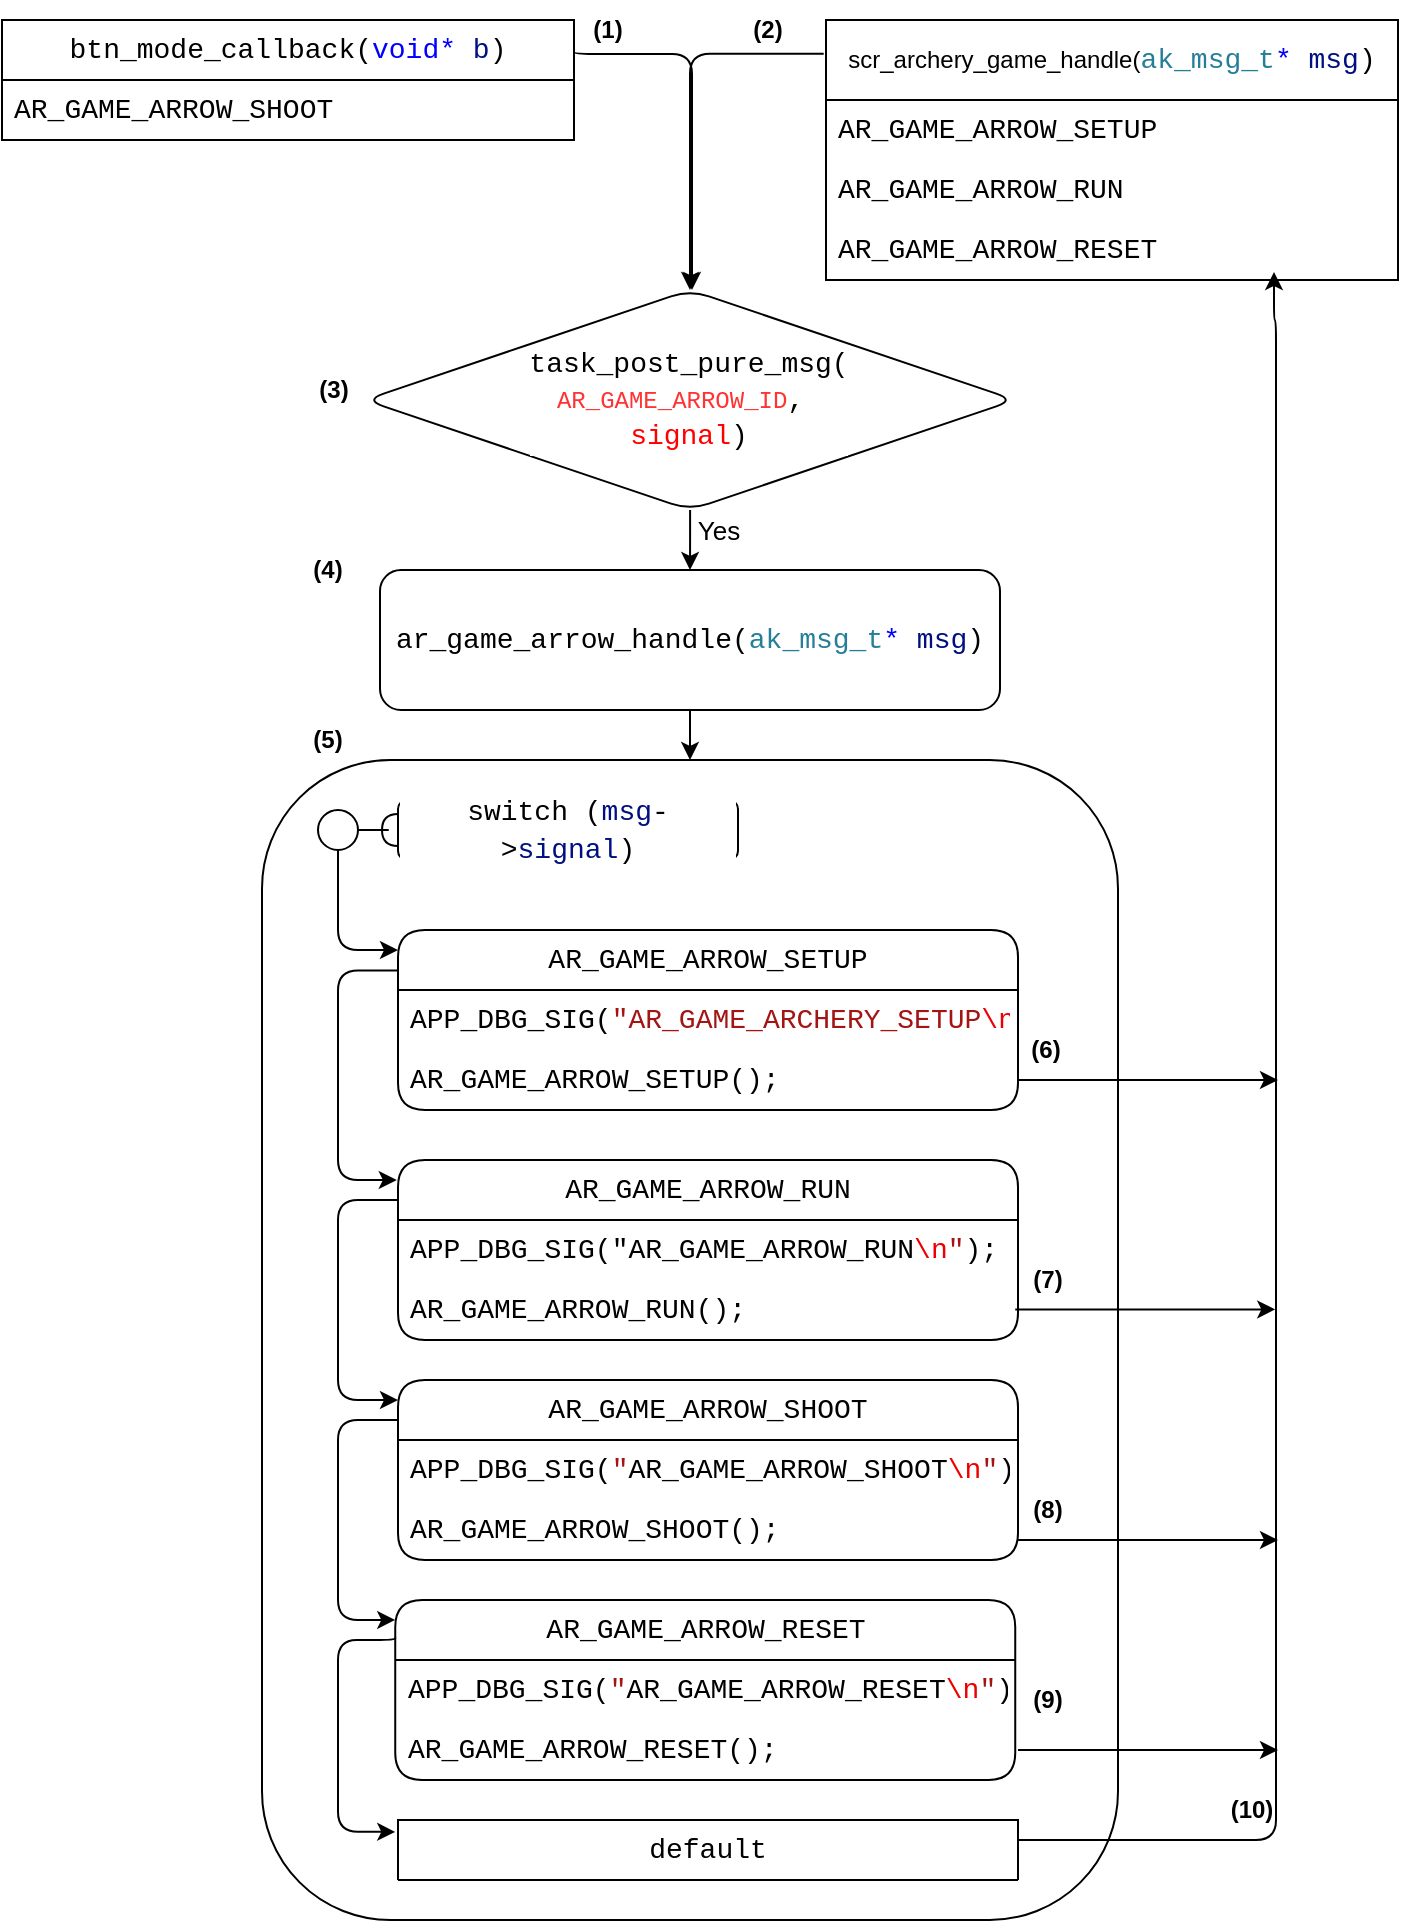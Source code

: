 <mxfile version="21.6.8" type="device">
  <diagram id="nouO39D6fWBCZYhUwF0h" name="Page-2">
    <mxGraphModel dx="1221" dy="622" grid="1" gridSize="10" guides="1" tooltips="1" connect="1" arrows="1" fold="1" page="1" pageScale="1" pageWidth="850" pageHeight="1100" math="0" shadow="0">
      <root>
        <mxCell id="0" />
        <mxCell id="1" parent="0" />
        <mxCell id="ybD7oZCUDaAa_JSzvex8-123" value="" style="edgeStyle=orthogonalEdgeStyle;rounded=1;orthogonalLoop=1;jettySize=auto;html=1;" parent="1" source="ybD7oZCUDaAa_JSzvex8-124" target="ybD7oZCUDaAa_JSzvex8-125" edge="1">
          <mxGeometry relative="1" as="geometry" />
        </mxCell>
        <mxCell id="ybD7oZCUDaAa_JSzvex8-124" value="&lt;div style=&quot;background-color: rgb(255, 255, 255); font-family: Consolas, &amp;quot;Courier New&amp;quot;, monospace; font-size: 14px; line-height: 19px;&quot;&gt;ar_game_arrow_handle(&lt;span style=&quot;color: #267f99;&quot;&gt;ak_msg_t&lt;/span&gt;&lt;span style=&quot;color: #0000ff;&quot;&gt;*&lt;/span&gt; &lt;span style=&quot;color: #001080;&quot;&gt;msg&lt;/span&gt;)&lt;/div&gt;" style="rounded=1;whiteSpace=wrap;html=1;fontSize=12;glass=0;strokeWidth=1;shadow=0;" parent="1" vertex="1">
          <mxGeometry x="259" y="315" width="310" height="70" as="geometry" />
        </mxCell>
        <mxCell id="ybD7oZCUDaAa_JSzvex8-125" value="" style="rounded=1;whiteSpace=wrap;html=1;fontSize=12;glass=0;strokeWidth=1;shadow=0;" parent="1" vertex="1">
          <mxGeometry x="200" y="410" width="428" height="580" as="geometry" />
        </mxCell>
        <mxCell id="ybD7oZCUDaAa_JSzvex8-126" value="" style="edgeStyle=orthogonalEdgeStyle;rounded=1;orthogonalLoop=1;jettySize=auto;html=1;exitX=0;exitY=0.225;exitDx=0;exitDy=0;exitPerimeter=0;entryX=-0.002;entryY=0.118;entryDx=0;entryDy=0;entryPerimeter=0;" parent="1" source="ybD7oZCUDaAa_JSzvex8-127" target="ybD7oZCUDaAa_JSzvex8-130" edge="1">
          <mxGeometry relative="1" as="geometry">
            <mxPoint x="258" y="665" as="targetPoint" />
            <Array as="points">
              <mxPoint x="238" y="515" />
              <mxPoint x="238" y="620" />
              <mxPoint x="267" y="620" />
            </Array>
          </mxGeometry>
        </mxCell>
        <mxCell id="ybD7oZCUDaAa_JSzvex8-127" value="&lt;div style=&quot;background-color: rgb(255, 255, 255); font-family: Consolas, &amp;quot;Courier New&amp;quot;, monospace; font-size: 14px; line-height: 19px;&quot;&gt;&lt;div style=&quot;line-height: 19px;&quot;&gt;&lt;div style=&quot;line-height: 19px;&quot;&gt;AR_GAME_ARROW_SETUP&lt;/div&gt;&lt;/div&gt;&lt;/div&gt;" style="swimlane;fontStyle=0;childLayout=stackLayout;horizontal=1;startSize=30;horizontalStack=0;resizeParent=1;resizeParentMax=0;resizeLast=0;collapsible=1;marginBottom=0;whiteSpace=wrap;html=1;rounded=1;" parent="1" vertex="1">
          <mxGeometry x="268" y="495" width="310" height="90" as="geometry" />
        </mxCell>
        <mxCell id="ybD7oZCUDaAa_JSzvex8-128" value="&lt;div style=&quot;background-color: rgb(255, 255, 255); font-family: Consolas, &amp;quot;Courier New&amp;quot;, monospace; font-size: 14px; line-height: 19px;&quot;&gt;&lt;div style=&quot;line-height: 19px;&quot;&gt;&lt;div style=&quot;line-height: 19px;&quot;&gt;APP_DBG_SIG(&lt;span style=&quot;color: #a31515;&quot;&gt;&quot;AR_GAME_ARCHERY_SETUP&lt;/span&gt;&lt;span style=&quot;color: #ee0000;&quot;&gt;\n&lt;/span&gt;&lt;span style=&quot;color: #a31515;&quot;&gt;&quot;&lt;/span&gt;);&lt;/div&gt;&lt;/div&gt;&lt;/div&gt;" style="text;strokeColor=none;fillColor=none;align=left;verticalAlign=middle;spacingLeft=4;spacingRight=4;overflow=hidden;points=[[0,0.5],[1,0.5]];portConstraint=eastwest;rotatable=0;whiteSpace=wrap;html=1;rounded=1;" parent="ybD7oZCUDaAa_JSzvex8-127" vertex="1">
          <mxGeometry y="30" width="310" height="30" as="geometry" />
        </mxCell>
        <mxCell id="ybD7oZCUDaAa_JSzvex8-129" value="&lt;div style=&quot;background-color: rgb(255, 255, 255); font-family: Consolas, &amp;quot;Courier New&amp;quot;, monospace; font-size: 14px; line-height: 19px;&quot;&gt;&lt;div style=&quot;line-height: 19px;&quot;&gt;&lt;div style=&quot;line-height: 19px;&quot;&gt;&lt;div style=&quot;line-height: 19px;&quot;&gt;AR_GAME_ARROW_SETUP();&lt;/div&gt;&lt;/div&gt;&lt;/div&gt;&lt;/div&gt;" style="text;strokeColor=none;fillColor=none;align=left;verticalAlign=middle;spacingLeft=4;spacingRight=4;overflow=hidden;points=[[0,0.5],[1,0.5]];portConstraint=eastwest;rotatable=0;whiteSpace=wrap;html=1;rounded=1;" parent="ybD7oZCUDaAa_JSzvex8-127" vertex="1">
          <mxGeometry y="60" width="310" height="30" as="geometry" />
        </mxCell>
        <mxCell id="ybD7oZCUDaAa_JSzvex8-130" value="&lt;div style=&quot;background-color: rgb(255, 255, 255); font-family: Consolas, &amp;quot;Courier New&amp;quot;, monospace; font-size: 14px; line-height: 19px;&quot;&gt;&lt;div style=&quot;line-height: 19px;&quot;&gt;&lt;div style=&quot;line-height: 19px;&quot;&gt;AR_GAME_ARROW_RUN&lt;br&gt;&lt;/div&gt;&lt;/div&gt;&lt;/div&gt;" style="swimlane;fontStyle=0;childLayout=stackLayout;horizontal=1;startSize=30;horizontalStack=0;resizeParent=1;resizeParentMax=0;resizeLast=0;collapsible=1;marginBottom=0;whiteSpace=wrap;html=1;rounded=1;" parent="1" vertex="1">
          <mxGeometry x="268" y="610" width="310" height="90" as="geometry" />
        </mxCell>
        <mxCell id="ybD7oZCUDaAa_JSzvex8-131" value="&lt;div style=&quot;background-color: rgb(255, 255, 255); font-family: Consolas, &amp;quot;Courier New&amp;quot;, monospace; font-size: 14px; line-height: 19px;&quot;&gt;&lt;div style=&quot;line-height: 19px;&quot;&gt;&lt;div style=&quot;line-height: 19px;&quot;&gt;&lt;div style=&quot;line-height: 19px;&quot;&gt;APP_DBG_SIG(&quot;AR_GAME_ARROW_RUN&lt;span style=&quot;border-color: var(--border-color); color: rgb(238, 0, 0);&quot;&gt;\n&lt;/span&gt;&lt;span style=&quot;border-color: var(--border-color); color: rgb(163, 21, 21);&quot;&gt;&quot;&lt;/span&gt;);&lt;br&gt;&lt;/div&gt;&lt;/div&gt;&lt;/div&gt;&lt;/div&gt;" style="text;strokeColor=none;fillColor=none;align=left;verticalAlign=middle;spacingLeft=4;spacingRight=4;overflow=hidden;points=[[0,0.5],[1,0.5]];portConstraint=eastwest;rotatable=0;whiteSpace=wrap;html=1;rounded=1;" parent="ybD7oZCUDaAa_JSzvex8-130" vertex="1">
          <mxGeometry y="30" width="310" height="30" as="geometry" />
        </mxCell>
        <mxCell id="ybD7oZCUDaAa_JSzvex8-132" value="&lt;div style=&quot;background-color: rgb(255, 255, 255); font-family: Consolas, &amp;quot;Courier New&amp;quot;, monospace; font-size: 14px; line-height: 19px;&quot;&gt;&lt;div style=&quot;line-height: 19px;&quot;&gt;&lt;div style=&quot;line-height: 19px;&quot;&gt;&lt;div style=&quot;line-height: 19px;&quot;&gt;&lt;div style=&quot;line-height: 19px;&quot;&gt;&lt;div style=&quot;line-height: 19px;&quot;&gt;AR_GAME_ARROW_RUN();&lt;/div&gt;&lt;/div&gt;&lt;/div&gt;&lt;/div&gt;&lt;/div&gt;&lt;/div&gt;" style="text;strokeColor=none;fillColor=none;align=left;verticalAlign=middle;spacingLeft=4;spacingRight=4;overflow=hidden;points=[[0,0.5],[1,0.5]];portConstraint=eastwest;rotatable=0;whiteSpace=wrap;html=1;rounded=1;" parent="ybD7oZCUDaAa_JSzvex8-130" vertex="1">
          <mxGeometry y="60" width="310" height="30" as="geometry" />
        </mxCell>
        <mxCell id="ybD7oZCUDaAa_JSzvex8-133" value="&lt;div style=&quot;background-color: rgb(255, 255, 255); font-family: Consolas, &amp;quot;Courier New&amp;quot;, monospace; font-size: 14px; line-height: 19px;&quot;&gt;&lt;div style=&quot;line-height: 19px;&quot;&gt;&lt;div style=&quot;line-height: 19px;&quot;&gt;&lt;div style=&quot;line-height: 19px;&quot;&gt;&lt;div style=&quot;line-height: 19px;&quot;&gt;AR_GAME_ARROW_SHOOT&lt;/div&gt;&lt;/div&gt;&lt;/div&gt;&lt;/div&gt;&lt;/div&gt;" style="swimlane;fontStyle=0;childLayout=stackLayout;horizontal=1;startSize=30;horizontalStack=0;resizeParent=1;resizeParentMax=0;resizeLast=0;collapsible=1;marginBottom=0;whiteSpace=wrap;html=1;rounded=1;" parent="1" vertex="1">
          <mxGeometry x="268" y="720" width="310" height="90" as="geometry" />
        </mxCell>
        <mxCell id="ybD7oZCUDaAa_JSzvex8-134" value="&lt;div style=&quot;background-color: rgb(255, 255, 255); font-family: Consolas, &amp;quot;Courier New&amp;quot;, monospace; font-size: 14px; line-height: 19px;&quot;&gt;&lt;div style=&quot;line-height: 19px;&quot;&gt;&lt;div style=&quot;line-height: 19px;&quot;&gt;&lt;div style=&quot;line-height: 19px;&quot;&gt;APP_DBG_SIG(&lt;span style=&quot;color: #a31515;&quot;&gt;&quot;&lt;/span&gt;AR_GAME_ARROW_SHOOT&lt;span style=&quot;color: rgb(238, 0, 0);&quot;&gt;\n&lt;/span&gt;&lt;span style=&quot;color: rgb(163, 21, 21);&quot;&gt;&quot;&lt;/span&gt;);&lt;br&gt;&lt;/div&gt;&lt;/div&gt;&lt;/div&gt;&lt;/div&gt;" style="text;strokeColor=none;fillColor=none;align=left;verticalAlign=middle;spacingLeft=4;spacingRight=4;overflow=hidden;points=[[0,0.5],[1,0.5]];portConstraint=eastwest;rotatable=0;whiteSpace=wrap;html=1;rounded=1;" parent="ybD7oZCUDaAa_JSzvex8-133" vertex="1">
          <mxGeometry y="30" width="310" height="30" as="geometry" />
        </mxCell>
        <mxCell id="ybD7oZCUDaAa_JSzvex8-135" value="&lt;div style=&quot;background-color: rgb(255, 255, 255); font-family: Consolas, &amp;quot;Courier New&amp;quot;, monospace; font-size: 14px; line-height: 19px;&quot;&gt;&lt;div style=&quot;line-height: 19px;&quot;&gt;&lt;div style=&quot;line-height: 19px;&quot;&gt;&lt;div style=&quot;line-height: 19px;&quot;&gt;AR_GAME_ARROW_SHOOT();&lt;/div&gt;&lt;/div&gt;&lt;/div&gt;&lt;/div&gt;" style="text;strokeColor=none;fillColor=none;align=left;verticalAlign=middle;spacingLeft=4;spacingRight=4;overflow=hidden;points=[[0,0.5],[1,0.5]];portConstraint=eastwest;rotatable=0;whiteSpace=wrap;html=1;rounded=1;" parent="ybD7oZCUDaAa_JSzvex8-133" vertex="1">
          <mxGeometry y="60" width="310" height="30" as="geometry" />
        </mxCell>
        <mxCell id="ybD7oZCUDaAa_JSzvex8-136" value="&lt;div style=&quot;background-color: rgb(255, 255, 255); font-family: Consolas, &amp;quot;Courier New&amp;quot;, monospace; font-size: 14px; line-height: 19px;&quot;&gt;&lt;div style=&quot;line-height: 19px;&quot;&gt;&lt;div style=&quot;line-height: 19px;&quot;&gt;&lt;div style=&quot;line-height: 19px;&quot;&gt;AR_GAME_ARROW_RESET&lt;/div&gt;&lt;/div&gt;&lt;/div&gt;&lt;/div&gt;" style="swimlane;fontStyle=0;childLayout=stackLayout;horizontal=1;startSize=30;horizontalStack=0;resizeParent=1;resizeParentMax=0;resizeLast=0;collapsible=1;marginBottom=0;whiteSpace=wrap;html=1;rounded=1;" parent="1" vertex="1">
          <mxGeometry x="266.62" y="830" width="310" height="90" as="geometry" />
        </mxCell>
        <mxCell id="ybD7oZCUDaAa_JSzvex8-137" value="&lt;div style=&quot;background-color: rgb(255, 255, 255); font-family: Consolas, &amp;quot;Courier New&amp;quot;, monospace; font-size: 14px; line-height: 19px;&quot;&gt;&lt;div style=&quot;line-height: 19px;&quot;&gt;&lt;div style=&quot;line-height: 19px;&quot;&gt;APP_DBG_SIG(&lt;span style=&quot;color: #a31515;&quot;&gt;&quot;&lt;/span&gt;AR_GAME_ARROW_RESET&lt;span style=&quot;color: rgb(238, 0, 0);&quot;&gt;\n&lt;/span&gt;&lt;span style=&quot;color: rgb(163, 21, 21);&quot;&gt;&quot;&lt;/span&gt;);&lt;br&gt;&lt;/div&gt;&lt;/div&gt;&lt;/div&gt;" style="text;strokeColor=none;fillColor=none;align=left;verticalAlign=middle;spacingLeft=4;spacingRight=4;overflow=hidden;points=[[0,0.5],[1,0.5]];portConstraint=eastwest;rotatable=0;whiteSpace=wrap;html=1;rounded=1;" parent="ybD7oZCUDaAa_JSzvex8-136" vertex="1">
          <mxGeometry y="30" width="310" height="30" as="geometry" />
        </mxCell>
        <mxCell id="ybD7oZCUDaAa_JSzvex8-138" value="&lt;div style=&quot;background-color: rgb(255, 255, 255); font-family: Consolas, &amp;quot;Courier New&amp;quot;, monospace; font-size: 14px; line-height: 19px;&quot;&gt;&lt;div style=&quot;line-height: 19px;&quot;&gt;&lt;div style=&quot;line-height: 19px;&quot;&gt;&lt;div style=&quot;line-height: 19px;&quot;&gt;AR_GAME_ARROW_RESET();&lt;/div&gt;&lt;/div&gt;&lt;/div&gt;&lt;/div&gt;" style="text;strokeColor=none;fillColor=none;align=left;verticalAlign=middle;spacingLeft=4;spacingRight=4;overflow=hidden;points=[[0,0.5],[1,0.5]];portConstraint=eastwest;rotatable=0;whiteSpace=wrap;html=1;rounded=1;" parent="ybD7oZCUDaAa_JSzvex8-136" vertex="1">
          <mxGeometry y="60" width="310" height="30" as="geometry" />
        </mxCell>
        <mxCell id="ybD7oZCUDaAa_JSzvex8-142" value="" style="edgeStyle=orthogonalEdgeStyle;rounded=1;orthogonalLoop=1;jettySize=auto;html=1;" parent="1" source="ybD7oZCUDaAa_JSzvex8-159" target="ybD7oZCUDaAa_JSzvex8-124" edge="1">
          <mxGeometry relative="1" as="geometry" />
        </mxCell>
        <mxCell id="ybD7oZCUDaAa_JSzvex8-143" value="&lt;font style=&quot;font-size: 13px;&quot;&gt;Yes&lt;/font&gt;" style="edgeLabel;html=1;align=center;verticalAlign=middle;resizable=0;points=[];rounded=1;" parent="ybD7oZCUDaAa_JSzvex8-142" vertex="1" connectable="0">
          <mxGeometry x="-0.072" y="1" relative="1" as="geometry">
            <mxPoint x="13" y="-4" as="offset" />
          </mxGeometry>
        </mxCell>
        <mxCell id="ybD7oZCUDaAa_JSzvex8-144" value="" style="edgeStyle=orthogonalEdgeStyle;rounded=1;orthogonalLoop=1;jettySize=auto;html=1;endArrow=halfCircle;endFill=0;" parent="1" source="ybD7oZCUDaAa_JSzvex8-146" target="ybD7oZCUDaAa_JSzvex8-147" edge="1">
          <mxGeometry relative="1" as="geometry" />
        </mxCell>
        <mxCell id="ybD7oZCUDaAa_JSzvex8-145" value="" style="edgeStyle=orthogonalEdgeStyle;rounded=1;orthogonalLoop=1;jettySize=auto;html=1;" parent="1" source="ybD7oZCUDaAa_JSzvex8-146" edge="1">
          <mxGeometry relative="1" as="geometry">
            <mxPoint x="268" y="505" as="targetPoint" />
            <Array as="points">
              <mxPoint x="238" y="505" />
            </Array>
          </mxGeometry>
        </mxCell>
        <mxCell id="ybD7oZCUDaAa_JSzvex8-146" value="" style="ellipse;whiteSpace=wrap;html=1;rounded=1;" parent="1" vertex="1">
          <mxGeometry x="228" y="435" width="20" height="20" as="geometry" />
        </mxCell>
        <mxCell id="ybD7oZCUDaAa_JSzvex8-147" value="&lt;div style=&quot;background-color: rgb(255, 255, 255); font-family: Consolas, &amp;quot;Courier New&amp;quot;, monospace; font-size: 14px; line-height: 19px;&quot;&gt;switch (&lt;span style=&quot;color: #001080;&quot;&gt;msg&lt;/span&gt;-&amp;gt;&lt;font color=&quot;#001080&quot;&gt;signal&lt;/font&gt;)&lt;/div&gt;" style="whiteSpace=wrap;html=1;rounded=1;" parent="1" vertex="1">
          <mxGeometry x="268" y="430" width="170" height="30" as="geometry" />
        </mxCell>
        <mxCell id="ybD7oZCUDaAa_JSzvex8-148" value="" style="edgeStyle=orthogonalEdgeStyle;rounded=1;orthogonalLoop=1;jettySize=auto;html=1;entryX=0;entryY=0.116;entryDx=0;entryDy=0;entryPerimeter=0;" parent="1" target="ybD7oZCUDaAa_JSzvex8-133" edge="1">
          <mxGeometry relative="1" as="geometry">
            <mxPoint x="268" y="630" as="sourcePoint" />
            <mxPoint x="248" y="735" as="targetPoint" />
            <Array as="points">
              <mxPoint x="238" y="630" />
              <mxPoint x="238" y="730" />
              <mxPoint x="268" y="730" />
            </Array>
          </mxGeometry>
        </mxCell>
        <mxCell id="ybD7oZCUDaAa_JSzvex8-149" value="" style="edgeStyle=orthogonalEdgeStyle;rounded=1;orthogonalLoop=1;jettySize=auto;html=1;entryX=0;entryY=0.111;entryDx=0;entryDy=0;entryPerimeter=0;exitX=0;exitY=0.222;exitDx=0;exitDy=0;exitPerimeter=0;" parent="1" source="ybD7oZCUDaAa_JSzvex8-133" target="ybD7oZCUDaAa_JSzvex8-136" edge="1">
          <mxGeometry relative="1" as="geometry">
            <mxPoint x="258" y="745" as="sourcePoint" />
            <mxPoint x="267" y="804.5" as="targetPoint" />
            <Array as="points">
              <mxPoint x="238" y="740" />
              <mxPoint x="238" y="840" />
            </Array>
          </mxGeometry>
        </mxCell>
        <mxCell id="ybD7oZCUDaAa_JSzvex8-150" value="" style="edgeStyle=orthogonalEdgeStyle;rounded=1;orthogonalLoop=1;jettySize=auto;html=1;entryX=0;entryY=0.066;entryDx=0;entryDy=0;entryPerimeter=0;exitX=0;exitY=0.209;exitDx=0;exitDy=0;exitPerimeter=0;" parent="1" source="ybD7oZCUDaAa_JSzvex8-136" edge="1">
          <mxGeometry relative="1" as="geometry">
            <mxPoint x="258" y="845" as="sourcePoint" />
            <mxPoint x="266.62" y="945.94" as="targetPoint" />
            <Array as="points">
              <mxPoint x="267" y="850" />
              <mxPoint x="238" y="850" />
              <mxPoint x="238" y="946" />
            </Array>
          </mxGeometry>
        </mxCell>
        <mxCell id="ybD7oZCUDaAa_JSzvex8-152" value="" style="edgeStyle=orthogonalEdgeStyle;rounded=1;orthogonalLoop=1;jettySize=auto;html=1;" parent="1" source="ybD7oZCUDaAa_JSzvex8-153" edge="1">
          <mxGeometry relative="1" as="geometry">
            <mxPoint x="706" y="166" as="targetPoint" />
            <Array as="points">
              <mxPoint x="707" y="950" />
              <mxPoint x="707" y="190" />
              <mxPoint x="706" y="190" />
            </Array>
          </mxGeometry>
        </mxCell>
        <mxCell id="ybD7oZCUDaAa_JSzvex8-153" value="&lt;div style=&quot;background-color: rgb(255, 255, 255); font-family: Consolas, &amp;quot;Courier New&amp;quot;, monospace; font-size: 14px; line-height: 19px;&quot;&gt;&lt;div style=&quot;line-height: 19px;&quot;&gt;&lt;div style=&quot;line-height: 19px;&quot;&gt;&lt;div style=&quot;line-height: 19px;&quot;&gt;&lt;div style=&quot;line-height: 19px;&quot;&gt;default&lt;/div&gt;&lt;/div&gt;&lt;/div&gt;&lt;/div&gt;&lt;/div&gt;" style="swimlane;fontStyle=0;childLayout=stackLayout;horizontal=1;startSize=30;horizontalStack=0;resizeParent=1;resizeParentMax=0;resizeLast=0;collapsible=1;marginBottom=0;whiteSpace=wrap;html=1;rounded=1;" parent="1" vertex="1">
          <mxGeometry x="268" y="940" width="310" height="30" as="geometry" />
        </mxCell>
        <mxCell id="ybD7oZCUDaAa_JSzvex8-154" value="" style="edgeStyle=orthogonalEdgeStyle;rounded=1;orthogonalLoop=1;jettySize=auto;html=1;entryX=0.5;entryY=0;entryDx=0;entryDy=0;exitX=-0.004;exitY=0.13;exitDx=0;exitDy=0;exitPerimeter=0;" parent="1" source="ybD7oZCUDaAa_JSzvex8-170" target="ybD7oZCUDaAa_JSzvex8-159" edge="1">
          <mxGeometry relative="1" as="geometry">
            <mxPoint x="414" y="185" as="targetPoint" />
            <Array as="points">
              <mxPoint x="414" y="57" />
            </Array>
            <mxPoint x="482.0" y="135" as="sourcePoint" />
          </mxGeometry>
        </mxCell>
        <mxCell id="ybD7oZCUDaAa_JSzvex8-155" value="" style="edgeStyle=orthogonalEdgeStyle;rounded=1;orthogonalLoop=1;jettySize=auto;html=1;" parent="1" edge="1">
          <mxGeometry relative="1" as="geometry">
            <mxPoint x="578" y="905" as="sourcePoint" />
            <mxPoint x="708" y="905" as="targetPoint" />
          </mxGeometry>
        </mxCell>
        <mxCell id="ybD7oZCUDaAa_JSzvex8-156" value="" style="edgeStyle=orthogonalEdgeStyle;rounded=1;orthogonalLoop=1;jettySize=auto;html=1;" parent="1" edge="1">
          <mxGeometry relative="1" as="geometry">
            <mxPoint x="578" y="800" as="sourcePoint" />
            <mxPoint x="708" y="800" as="targetPoint" />
          </mxGeometry>
        </mxCell>
        <mxCell id="ybD7oZCUDaAa_JSzvex8-157" value="" style="edgeStyle=orthogonalEdgeStyle;rounded=1;orthogonalLoop=1;jettySize=auto;html=1;" parent="1" edge="1">
          <mxGeometry relative="1" as="geometry">
            <mxPoint x="576.62" y="684.7" as="sourcePoint" />
            <mxPoint x="706.62" y="684.7" as="targetPoint" />
          </mxGeometry>
        </mxCell>
        <mxCell id="ybD7oZCUDaAa_JSzvex8-158" value="" style="edgeStyle=orthogonalEdgeStyle;rounded=1;orthogonalLoop=1;jettySize=auto;html=1;" parent="1" edge="1">
          <mxGeometry relative="1" as="geometry">
            <mxPoint x="578" y="570" as="sourcePoint" />
            <mxPoint x="708" y="570" as="targetPoint" />
          </mxGeometry>
        </mxCell>
        <mxCell id="ybD7oZCUDaAa_JSzvex8-159" value="&lt;div style=&quot;background-color: rgb(255, 255, 255); font-family: Consolas, &amp;quot;Courier New&amp;quot;, monospace; font-size: 14px; line-height: 19px;&quot;&gt;task_post_pure_msg(&lt;/div&gt;&lt;font face=&quot;Consolas, Courier New, monospace&quot; color=&quot;#ff3333&quot;&gt;AR_GAME_ARROW_ID&lt;/font&gt;&lt;span style=&quot;background-color: rgb(255, 255, 255); font-family: Consolas, &amp;quot;Courier New&amp;quot;, monospace; font-size: 14px;&quot;&gt;,&amp;nbsp;&lt;/span&gt;&lt;font face=&quot;Consolas, Courier New, monospace&quot; color=&quot;#ff3333&quot;&gt;&lt;br&gt;&lt;/font&gt;&lt;div style=&quot;background-color: rgb(255, 255, 255); font-family: Consolas, &amp;quot;Courier New&amp;quot;, monospace; font-size: 14px; line-height: 19px;&quot;&gt;&lt;font color=&quot;#ff0000&quot;&gt;signal&lt;/font&gt;)&lt;/div&gt;" style="rhombus;whiteSpace=wrap;html=1;rounded=1;" parent="1" vertex="1">
          <mxGeometry x="251.37" y="175" width="325.25" height="110" as="geometry" />
        </mxCell>
        <mxCell id="ybD7oZCUDaAa_JSzvex8-160" value="&lt;b&gt;(1)&lt;/b&gt;" style="text;html=1;strokeColor=none;fillColor=none;align=center;verticalAlign=middle;whiteSpace=wrap;rounded=0;" parent="1" vertex="1">
          <mxGeometry x="358" y="30" width="30" height="30" as="geometry" />
        </mxCell>
        <mxCell id="ybD7oZCUDaAa_JSzvex8-162" value="&lt;b&gt;(2)&lt;/b&gt;" style="text;html=1;strokeColor=none;fillColor=none;align=center;verticalAlign=middle;whiteSpace=wrap;rounded=0;" parent="1" vertex="1">
          <mxGeometry x="438" y="30" width="30" height="30" as="geometry" />
        </mxCell>
        <mxCell id="ybD7oZCUDaAa_JSzvex8-163" value="&lt;b&gt;(3)&lt;/b&gt;" style="text;html=1;strokeColor=none;fillColor=none;align=center;verticalAlign=middle;whiteSpace=wrap;rounded=0;" parent="1" vertex="1">
          <mxGeometry x="221.37" y="210" width="30" height="30" as="geometry" />
        </mxCell>
        <mxCell id="ybD7oZCUDaAa_JSzvex8-164" value="&lt;b&gt;(6)&lt;/b&gt;" style="text;html=1;strokeColor=none;fillColor=none;align=center;verticalAlign=middle;whiteSpace=wrap;rounded=0;" parent="1" vertex="1">
          <mxGeometry x="576.62" y="540" width="30" height="30" as="geometry" />
        </mxCell>
        <mxCell id="ybD7oZCUDaAa_JSzvex8-165" value="&lt;b&gt;(7)&lt;/b&gt;" style="text;html=1;strokeColor=none;fillColor=none;align=center;verticalAlign=middle;whiteSpace=wrap;rounded=0;" parent="1" vertex="1">
          <mxGeometry x="578" y="650" width="30" height="40" as="geometry" />
        </mxCell>
        <mxCell id="ybD7oZCUDaAa_JSzvex8-166" value="&lt;b&gt;(8)&lt;/b&gt;" style="text;html=1;strokeColor=none;fillColor=none;align=center;verticalAlign=middle;whiteSpace=wrap;rounded=0;" parent="1" vertex="1">
          <mxGeometry x="578" y="770" width="30" height="30" as="geometry" />
        </mxCell>
        <mxCell id="ybD7oZCUDaAa_JSzvex8-167" value="&lt;b&gt;(9)&lt;/b&gt;" style="text;html=1;strokeColor=none;fillColor=none;align=center;verticalAlign=middle;whiteSpace=wrap;rounded=0;" parent="1" vertex="1">
          <mxGeometry x="578" y="865" width="30" height="30" as="geometry" />
        </mxCell>
        <mxCell id="ybD7oZCUDaAa_JSzvex8-169" value="&lt;b&gt;(10)&lt;/b&gt;" style="text;html=1;strokeColor=none;fillColor=none;align=center;verticalAlign=middle;whiteSpace=wrap;rounded=0;" parent="1" vertex="1">
          <mxGeometry x="680" y="920" width="30" height="30" as="geometry" />
        </mxCell>
        <mxCell id="ybD7oZCUDaAa_JSzvex8-170" value="scr_archery_game_handle(&lt;span style=&quot;border-color: var(--border-color); font-family: Consolas, &amp;quot;Courier New&amp;quot;, monospace; font-size: 14px; color: rgb(38, 127, 153);&quot;&gt;ak_msg_t&lt;/span&gt;&lt;span style=&quot;border-color: var(--border-color); font-family: Consolas, &amp;quot;Courier New&amp;quot;, monospace; font-size: 14px; color: rgb(0, 0, 255);&quot;&gt;*&lt;/span&gt;&lt;span style=&quot;font-family: Consolas, &amp;quot;Courier New&amp;quot;, monospace; font-size: 14px; background-color: rgb(255, 255, 255);&quot;&gt;&amp;nbsp;&lt;/span&gt;&lt;span style=&quot;border-color: var(--border-color); font-family: Consolas, &amp;quot;Courier New&amp;quot;, monospace; font-size: 14px; color: rgb(0, 16, 128);&quot;&gt;msg&lt;/span&gt;&lt;span style=&quot;font-family: Consolas, &amp;quot;Courier New&amp;quot;, monospace; font-size: 14px; background-color: rgb(255, 255, 255);&quot;&gt;)&lt;/span&gt;" style="swimlane;fontStyle=0;childLayout=stackLayout;horizontal=1;startSize=40;horizontalStack=0;resizeParent=1;resizeParentMax=0;resizeLast=0;collapsible=1;marginBottom=0;whiteSpace=wrap;html=1;" parent="1" vertex="1">
          <mxGeometry x="482" y="40" width="286" height="130" as="geometry" />
        </mxCell>
        <mxCell id="ybD7oZCUDaAa_JSzvex8-171" value="&lt;div style=&quot;background-color: rgb(255, 255, 255); font-family: Consolas, &amp;quot;Courier New&amp;quot;, monospace; font-size: 14px; line-height: 19px;&quot;&gt;&lt;div style=&quot;line-height: 19px;&quot;&gt;AR_GAME_ARROW_SETUP&lt;/div&gt;&lt;/div&gt;" style="text;strokeColor=none;fillColor=none;align=left;verticalAlign=middle;spacingLeft=4;spacingRight=4;overflow=hidden;points=[[0,0.5],[1,0.5]];portConstraint=eastwest;rotatable=0;whiteSpace=wrap;html=1;" parent="ybD7oZCUDaAa_JSzvex8-170" vertex="1">
          <mxGeometry y="40" width="286" height="30" as="geometry" />
        </mxCell>
        <mxCell id="ybD7oZCUDaAa_JSzvex8-172" value="&lt;div style=&quot;background-color: rgb(255, 255, 255); font-family: Consolas, &amp;quot;Courier New&amp;quot;, monospace; font-size: 14px; line-height: 19px;&quot;&gt;&lt;div style=&quot;line-height: 19px;&quot;&gt;AR_GAME_ARROW_RUN&lt;/div&gt;&lt;/div&gt;" style="text;strokeColor=none;fillColor=none;align=left;verticalAlign=middle;spacingLeft=4;spacingRight=4;overflow=hidden;points=[[0,0.5],[1,0.5]];portConstraint=eastwest;rotatable=0;whiteSpace=wrap;html=1;" parent="ybD7oZCUDaAa_JSzvex8-170" vertex="1">
          <mxGeometry y="70" width="286" height="30" as="geometry" />
        </mxCell>
        <mxCell id="ybD7oZCUDaAa_JSzvex8-173" value="&lt;div style=&quot;background-color: rgb(255, 255, 255); font-family: Consolas, &amp;quot;Courier New&amp;quot;, monospace; font-size: 14px; line-height: 19px;&quot;&gt;&lt;div style=&quot;line-height: 19px;&quot;&gt;AR_GAME_ARROW_RESET&lt;/div&gt;&lt;/div&gt;" style="text;strokeColor=none;fillColor=none;align=left;verticalAlign=middle;spacingLeft=4;spacingRight=4;overflow=hidden;points=[[0,0.5],[1,0.5]];portConstraint=eastwest;rotatable=0;whiteSpace=wrap;html=1;" parent="ybD7oZCUDaAa_JSzvex8-170" vertex="1">
          <mxGeometry y="100" width="286" height="30" as="geometry" />
        </mxCell>
        <mxCell id="ybD7oZCUDaAa_JSzvex8-174" value="&lt;div style=&quot;background-color: rgb(255, 255, 255); font-family: Consolas, &amp;quot;Courier New&amp;quot;, monospace; font-size: 14px; line-height: 19px;&quot;&gt;btn_mode_callback(&lt;span style=&quot;color: #0000ff;&quot;&gt;void*&lt;/span&gt; &lt;span style=&quot;color: #001080;&quot;&gt;b&lt;/span&gt;)&lt;/div&gt;" style="swimlane;fontStyle=0;childLayout=stackLayout;horizontal=1;startSize=30;horizontalStack=0;resizeParent=1;resizeParentMax=0;resizeLast=0;collapsible=1;marginBottom=0;whiteSpace=wrap;html=1;" parent="1" vertex="1">
          <mxGeometry x="70" y="40" width="286" height="60" as="geometry" />
        </mxCell>
        <mxCell id="ybD7oZCUDaAa_JSzvex8-175" value="&lt;div style=&quot;background-color: rgb(255, 255, 255); font-family: Consolas, &amp;quot;Courier New&amp;quot;, monospace; font-size: 14px; line-height: 19px;&quot;&gt;&lt;div style=&quot;line-height: 19px;&quot;&gt;AR_GAME_ARROW_SHOOT&lt;/div&gt;&lt;/div&gt;" style="text;strokeColor=none;fillColor=none;align=left;verticalAlign=middle;spacingLeft=4;spacingRight=4;overflow=hidden;points=[[0,0.5],[1,0.5]];portConstraint=eastwest;rotatable=0;whiteSpace=wrap;html=1;" parent="ybD7oZCUDaAa_JSzvex8-174" vertex="1">
          <mxGeometry y="30" width="286" height="30" as="geometry" />
        </mxCell>
        <mxCell id="ybD7oZCUDaAa_JSzvex8-178" value="" style="edgeStyle=orthogonalEdgeStyle;rounded=1;orthogonalLoop=1;jettySize=auto;html=1;entryX=0.5;entryY=0;entryDx=0;entryDy=0;exitX=1;exitY=0.25;exitDx=0;exitDy=0;" parent="1" source="ybD7oZCUDaAa_JSzvex8-174" edge="1">
          <mxGeometry relative="1" as="geometry">
            <mxPoint x="415" y="175" as="targetPoint" />
            <Array as="points">
              <mxPoint x="356" y="57" />
              <mxPoint x="415" y="57" />
            </Array>
            <mxPoint x="482" y="57" as="sourcePoint" />
          </mxGeometry>
        </mxCell>
        <mxCell id="ybD7oZCUDaAa_JSzvex8-180" value="&lt;b&gt;(4)&lt;/b&gt;" style="text;html=1;strokeColor=none;fillColor=none;align=center;verticalAlign=middle;whiteSpace=wrap;rounded=0;" parent="1" vertex="1">
          <mxGeometry x="218" y="300" width="30" height="30" as="geometry" />
        </mxCell>
        <mxCell id="ybD7oZCUDaAa_JSzvex8-182" value="&lt;b&gt;(5)&lt;/b&gt;" style="text;html=1;strokeColor=none;fillColor=none;align=center;verticalAlign=middle;whiteSpace=wrap;rounded=0;" parent="1" vertex="1">
          <mxGeometry x="218" y="385" width="30" height="30" as="geometry" />
        </mxCell>
      </root>
    </mxGraphModel>
  </diagram>
</mxfile>
